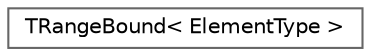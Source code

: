 digraph "Graphical Class Hierarchy"
{
 // INTERACTIVE_SVG=YES
 // LATEX_PDF_SIZE
  bgcolor="transparent";
  edge [fontname=Helvetica,fontsize=10,labelfontname=Helvetica,labelfontsize=10];
  node [fontname=Helvetica,fontsize=10,shape=box,height=0.2,width=0.4];
  rankdir="LR";
  Node0 [id="Node000000",label="TRangeBound\< ElementType \>",height=0.2,width=0.4,color="grey40", fillcolor="white", style="filled",URL="$dc/d71/classTRangeBound.html",tooltip="Template for range bounds."];
}
